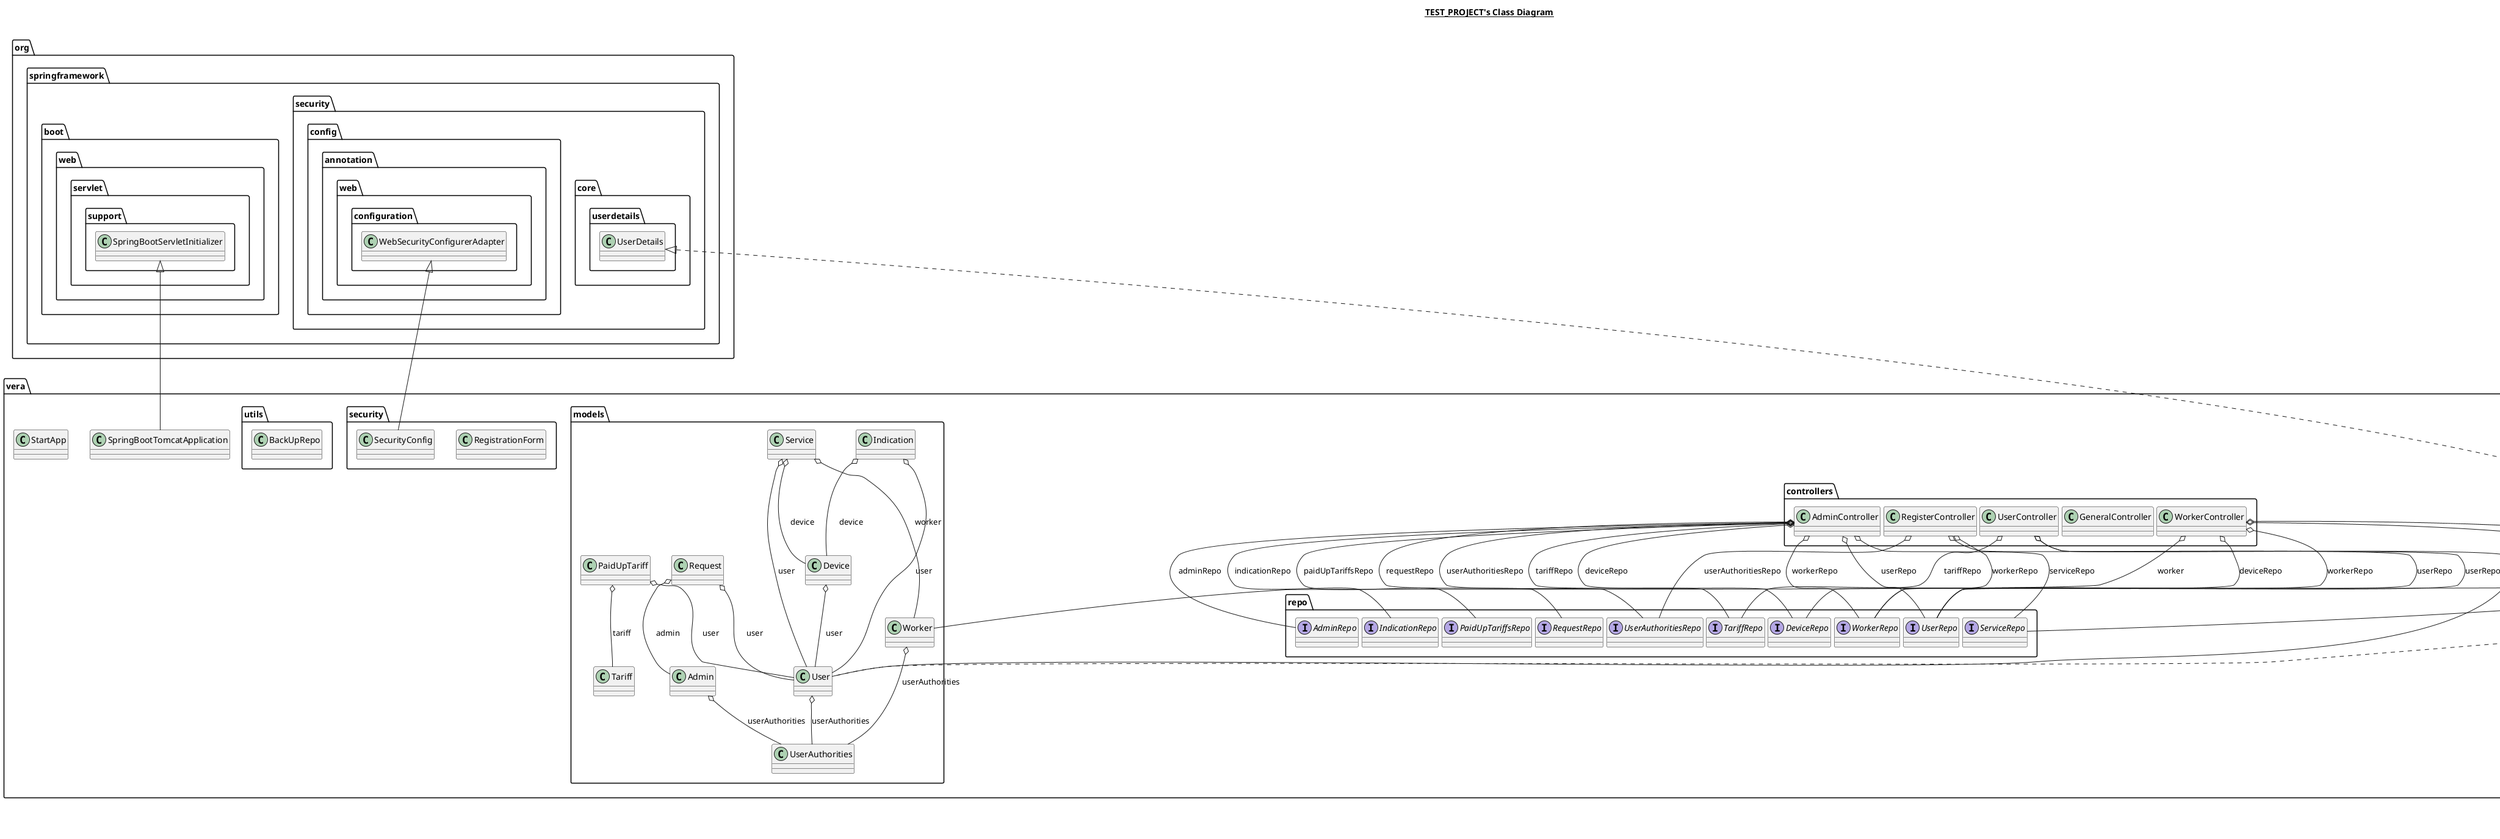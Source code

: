 @startuml

title __TEST_PROJECT's Class Diagram__\n

  namespace vera {
    class vera.SpringBootTomcatApplication {
    }
  }
  

  namespace vera {
    class vera.StartApp {
    }
  }
  

  namespace vera {
    namespace controllers {
      class vera.controllers.AdminController {
      }
    }
  }
  

  namespace vera {
    namespace controllers {
      class vera.controllers.GeneralController {
      }
    }
  }
  

  namespace vera {
    namespace controllers {
      class vera.controllers.RegisterController {
      }
    }
  }
  

  namespace vera {
    namespace controllers {
      class vera.controllers.UserController {
      }
    }
  }
  

  namespace vera {
    namespace controllers {
      class vera.controllers.WorkerController {
      }
    }
  }
  

  namespace vera {
    namespace models {
      class vera.models.Admin {
      }
    }
  }
  

  namespace vera {
    namespace models {
      class vera.models.Device {
      }
    }
  }
  

  namespace vera {
    namespace models {
      class vera.models.Indication {
      }
    }
  }
  

  namespace vera {
    namespace models {
      class vera.models.PaidUpTariff {
      }
    }
  }
  

  namespace vera {
    namespace models {
      class vera.models.Request {
      }
    }
  }
  

  namespace vera {
    namespace models {
      class vera.models.Service {
      }
    }
  }
  

  namespace vera {
    namespace models {
      class vera.models.Tariff {
      }
    }
  }
  

  namespace vera {
    namespace models {
      class vera.models.User {
      }
    }
  }
  

  namespace vera {
    namespace models {
      class vera.models.UserAuthorities {
      }
    }
  }
  

  namespace vera {
    namespace models {
      class vera.models.Worker {
      }
    }
  }
  

  namespace vera {
    namespace repo {
      interface vera.repo.AdminRepo {
      }
    }
  }
  

  namespace vera {
    namespace repo {
      interface vera.repo.DeviceRepo {
      }
    }
  }
  

  namespace vera {
    namespace repo {
      interface vera.repo.IndicationRepo {
      }
    }
  }
  

  namespace vera {
    namespace repo {
      interface vera.repo.PaidUpTariffsRepo {
      }
    }
  }
  

  namespace vera {
    namespace repo {
      interface vera.repo.RequestRepo {
      }
    }
  }
  

  namespace vera {
    namespace repo {
      interface vera.repo.ServiceRepo {
      }
    }
  }
  

  namespace vera {
    namespace repo {
      interface vera.repo.TariffRepo {
      }
    }
  }
  

  namespace vera {
    namespace repo {
      interface vera.repo.UserAuthoritiesRepo {
      }
    }
  }
  

  namespace vera {
    namespace repo {
      interface vera.repo.UserRepo {
      }
    }
  }
  

  namespace vera {
    namespace repo {
      interface vera.repo.WorkerRepo {
      }
    }
  }
  

  namespace vera {
    namespace security {
      class vera.security.RegistrationForm {
      }
    }
  }
  

  namespace vera {
    namespace security {
      class vera.security.SecurityConfig {
      }
    }
  }
  

  namespace vera {
    namespace utils {
      class vera.utils.BackUpRepo {
      }
    }
  }
  

  vera.SpringBootTomcatApplication -up-|> org.springframework.boot.web.servlet.support.SpringBootServletInitializer
  vera.controllers.AdminController o-- vera.repo.AdminRepo : adminRepo
  vera.controllers.AdminController o-- vera.repo.DeviceRepo : deviceRepo
  vera.controllers.AdminController o-- vera.repo.IndicationRepo : indicationRepo
  vera.controllers.AdminController o-- vera.repo.PaidUpTariffsRepo : paidUpTariffsRepo
  vera.controllers.AdminController o-- vera.repo.RequestRepo : requestRepo
  vera.controllers.AdminController o-- vera.repo.ServiceRepo : serviceRepo
  vera.controllers.AdminController o-- vera.repo.TariffRepo : tariffRepo
  vera.controllers.AdminController o-- vera.repo.UserAuthoritiesRepo : userAuthoritiesRepo
  vera.controllers.AdminController o-- vera.repo.UserRepo : userRepo
  vera.controllers.AdminController o-- vera.repo.WorkerRepo : workerRepo
  vera.controllers.RegisterController o-- vera.repo.UserAuthoritiesRepo : userAuthoritiesRepo
  vera.controllers.RegisterController o-- vera.repo.UserRepo : userRepo
  vera.controllers.RegisterController o-- vera.repo.WorkerRepo : workerRepo
  vera.controllers.UserController o-- vera.repo.TariffRepo : tariffRepo
  vera.controllers.UserController o-- vera.models.User : user
  vera.controllers.UserController o-- vera.repo.UserRepo : userRepo
  vera.controllers.WorkerController o-- vera.repo.DeviceRepo : deviceRepo
  vera.controllers.WorkerController o-- vera.repo.ServiceRepo : serviceRepo
  vera.controllers.WorkerController o-- vera.repo.UserRepo : userRepo
  vera.controllers.WorkerController o-- vera.models.Worker : worker
  vera.controllers.WorkerController o-- vera.repo.WorkerRepo : workerRepo
  vera.models.Admin o-- vera.models.UserAuthorities : userAuthorities
  vera.models.Device o-- vera.models.Device.Type : type
  vera.models.Device o-- vera.models.User : user
  vera.models.Indication o-- vera.models.Device : device
  vera.models.Indication o-- vera.models.User : user
  vera.models.PaidUpTariff o-- vera.models.Tariff : tariff
  vera.models.PaidUpTariff o-- vera.models.User : user
  vera.models.Request o-- vera.models.Admin : admin
  vera.models.Request o-- vera.models.User : user
  vera.models.Service o-- vera.models.Device : device
  vera.models.Service o-- vera.models.User : user
  vera.models.Service o-- vera.models.Worker : worker
  vera.models.User .up.|> org.springframework.security.core.userdetails.UserDetails
  vera.models.User o-- vera.models.UserAuthorities : userAuthorities
  vera.models.Worker o-- vera.models.UserAuthorities : userAuthorities
  vera.security.SecurityConfig -up-|> org.springframework.security.config.annotation.web.configuration.WebSecurityConfigurerAdapter


right footer


PlantUML diagram generated by SketchIt! (https://bitbucket.org/pmesmeur/sketch.it)
For more information about this tool, please contact philippe.mesmeur@gmail.com
endfooter

@enduml
